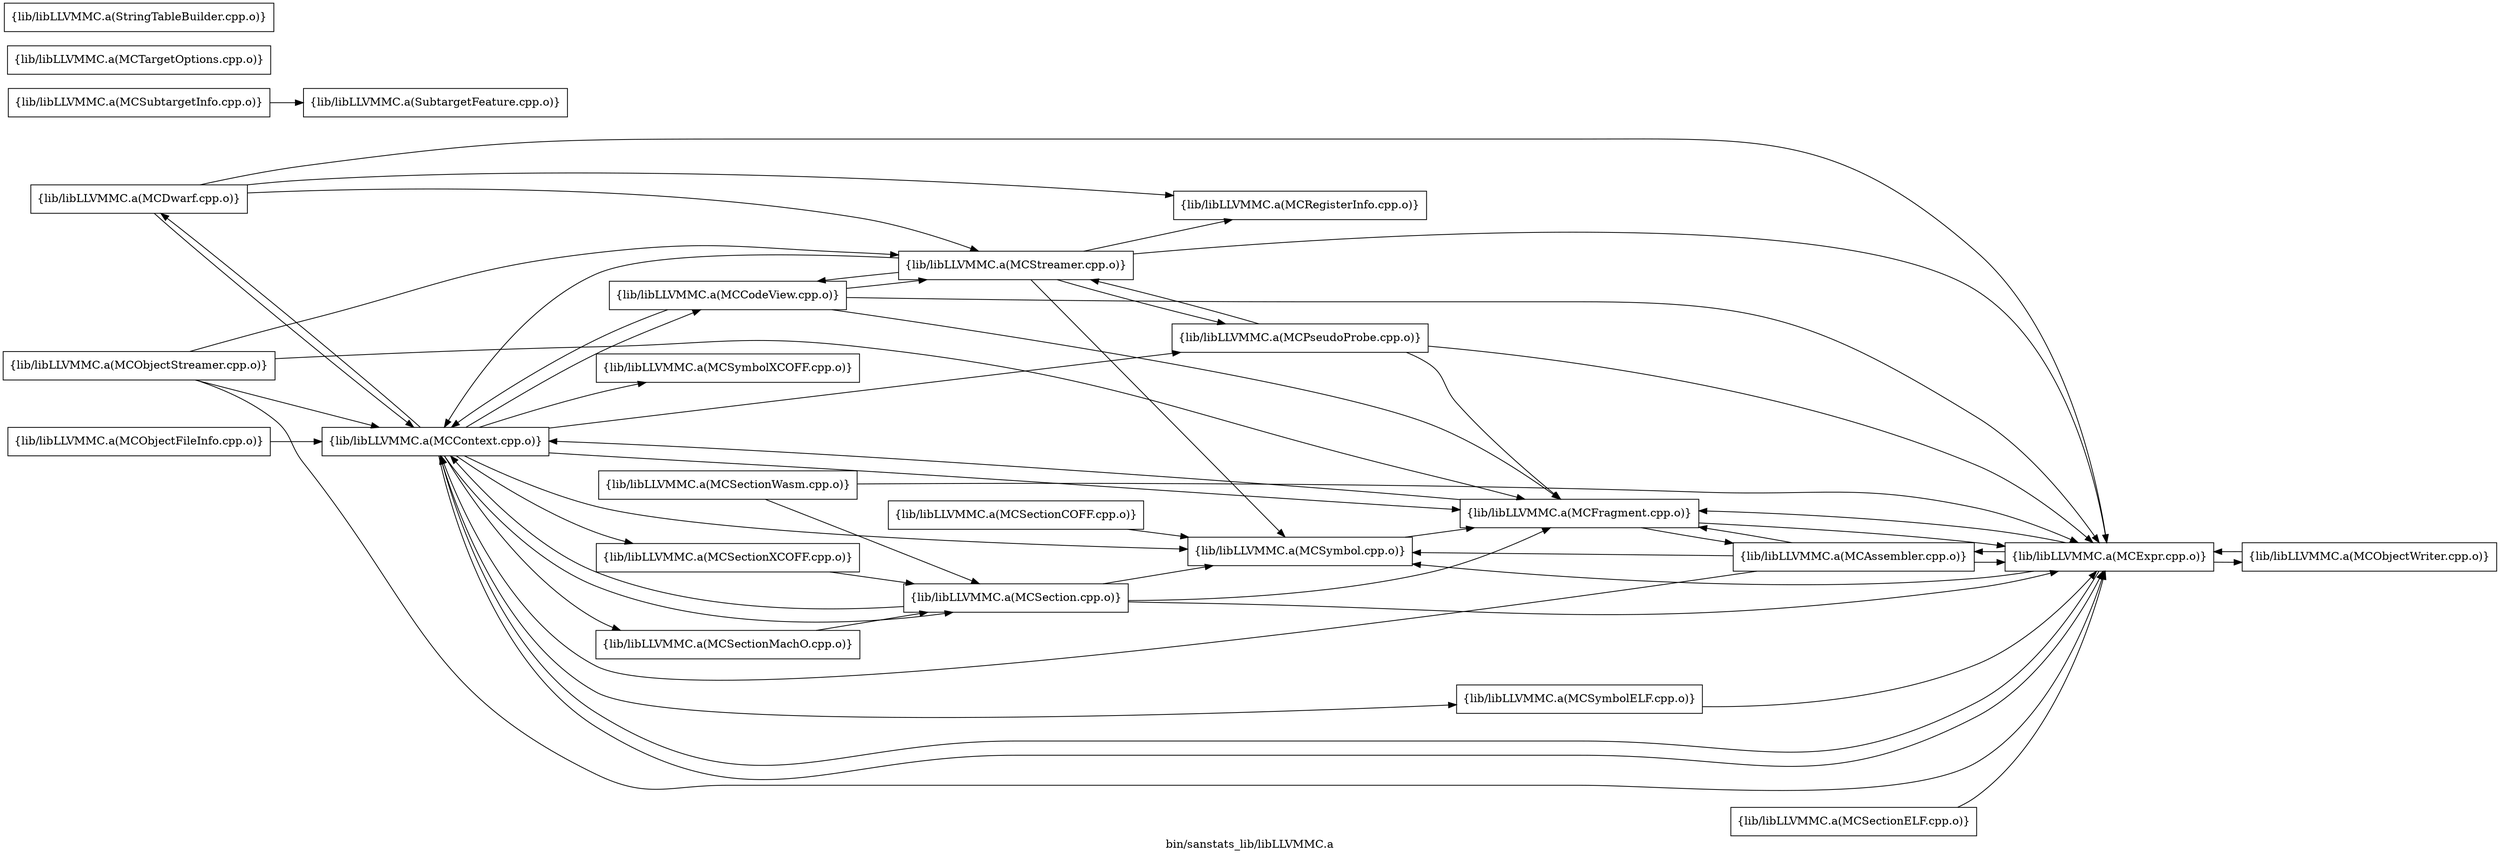 digraph "bin/sanstats_lib/libLLVMMC.a" {
	label="bin/sanstats_lib/libLLVMMC.a";
	rankdir=LR;

	Node0x5584de008708 [shape=record,shape=box,group=0,label="{lib/libLLVMMC.a(MCRegisterInfo.cpp.o)}"];
	Node0x5584de0086b8 [shape=record,shape=box,group=0,label="{lib/libLLVMMC.a(SubtargetFeature.cpp.o)}"];
	Node0x5584de00d898 [shape=record,shape=box,group=0,label="{lib/libLLVMMC.a(MCContext.cpp.o)}"];
	Node0x5584de00d898 -> Node0x5584de00e978;
	Node0x5584de00d898 -> Node0x5584de00ea18;
	Node0x5584de00d898 -> Node0x5584de00c678;
	Node0x5584de00d898 -> Node0x5584de011128;
	Node0x5584de00d898 -> Node0x5584de008ed8;
	Node0x5584de00d898 -> Node0x5584de009388;
	Node0x5584de00d898 -> Node0x5584de007fd8;
	Node0x5584de00d898 -> Node0x5584de00c088;
	Node0x5584de00d898 -> Node0x5584de0082f8;
	Node0x5584de00d898 -> Node0x5584de008118;
	Node0x5584de00d898 -> Node0x5584de007498;
	Node0x5584de0104a8 [shape=record,shape=box,group=0,label="{lib/libLLVMMC.a(MCObjectFileInfo.cpp.o)}"];
	Node0x5584de0104a8 -> Node0x5584de00d898;
	Node0x5584de00b868 [shape=record,shape=box,group=0,label="{lib/libLLVMMC.a(MCStreamer.cpp.o)}"];
	Node0x5584de00b868 -> Node0x5584de00e978;
	Node0x5584de00b868 -> Node0x5584de00d898;
	Node0x5584de00b868 -> Node0x5584de00c678;
	Node0x5584de00b868 -> Node0x5584de008ed8;
	Node0x5584de00b868 -> Node0x5584de008708;
	Node0x5584de00b868 -> Node0x5584de0082f8;
	Node0x5584de009568 [shape=record,shape=box,group=0,label="{lib/libLLVMMC.a(MCTargetOptions.cpp.o)}"];
	Node0x5584de00c678 [shape=record,shape=box,group=0,label="{lib/libLLVMMC.a(MCExpr.cpp.o)}"];
	Node0x5584de00c678 -> Node0x5584de00d898;
	Node0x5584de00c678 -> Node0x5584de0109f8;
	Node0x5584de00c678 -> Node0x5584de011128;
	Node0x5584de00c678 -> Node0x5584de00fc38;
	Node0x5584de00c678 -> Node0x5584de0082f8;
	Node0x5584de00e978 [shape=record,shape=box,group=0,label="{lib/libLLVMMC.a(MCCodeView.cpp.o)}"];
	Node0x5584de00e978 -> Node0x5584de00d898;
	Node0x5584de00e978 -> Node0x5584de00c678;
	Node0x5584de00e978 -> Node0x5584de011128;
	Node0x5584de00e978 -> Node0x5584de00b868;
	Node0x5584de00ea18 [shape=record,shape=box,group=0,label="{lib/libLLVMMC.a(MCDwarf.cpp.o)}"];
	Node0x5584de00ea18 -> Node0x5584de00d898;
	Node0x5584de00ea18 -> Node0x5584de00c678;
	Node0x5584de00ea18 -> Node0x5584de008708;
	Node0x5584de00ea18 -> Node0x5584de00b868;
	Node0x5584de007808 [shape=record,shape=box,group=0,label="{lib/libLLVMMC.a(MCSectionCOFF.cpp.o)}"];
	Node0x5584de007808 -> Node0x5584de0082f8;
	Node0x5584de007fd8 [shape=record,shape=box,group=0,label="{lib/libLLVMMC.a(MCSectionMachO.cpp.o)}"];
	Node0x5584de007fd8 -> Node0x5584de009388;
	Node0x5584de0082f8 [shape=record,shape=box,group=0,label="{lib/libLLVMMC.a(MCSymbol.cpp.o)}"];
	Node0x5584de0082f8 -> Node0x5584de011128;
	Node0x5584de011128 [shape=record,shape=box,group=0,label="{lib/libLLVMMC.a(MCFragment.cpp.o)}"];
	Node0x5584de011128 -> Node0x5584de00d898;
	Node0x5584de011128 -> Node0x5584de00c678;
	Node0x5584de011128 -> Node0x5584de0109f8;
	Node0x5584de008ed8 [shape=record,shape=box,group=0,label="{lib/libLLVMMC.a(MCPseudoProbe.cpp.o)}"];
	Node0x5584de008ed8 -> Node0x5584de00c678;
	Node0x5584de008ed8 -> Node0x5584de011128;
	Node0x5584de008ed8 -> Node0x5584de00b868;
	Node0x5584de009388 [shape=record,shape=box,group=0,label="{lib/libLLVMMC.a(MCSection.cpp.o)}"];
	Node0x5584de009388 -> Node0x5584de00d898;
	Node0x5584de009388 -> Node0x5584de00c678;
	Node0x5584de009388 -> Node0x5584de011128;
	Node0x5584de009388 -> Node0x5584de0082f8;
	Node0x5584de00c088 [shape=record,shape=box,group=0,label="{lib/libLLVMMC.a(MCSectionXCOFF.cpp.o)}"];
	Node0x5584de00c088 -> Node0x5584de009388;
	Node0x5584de008118 [shape=record,shape=box,group=0,label="{lib/libLLVMMC.a(MCSymbolELF.cpp.o)}"];
	Node0x5584de008118 -> Node0x5584de00c678;
	Node0x5584de007498 [shape=record,shape=box,group=0,label="{lib/libLLVMMC.a(MCSymbolXCOFF.cpp.o)}"];
	Node0x5584de0109f8 [shape=record,shape=box,group=0,label="{lib/libLLVMMC.a(MCAssembler.cpp.o)}"];
	Node0x5584de0109f8 -> Node0x5584de00d898;
	Node0x5584de0109f8 -> Node0x5584de00c678;
	Node0x5584de0109f8 -> Node0x5584de011128;
	Node0x5584de0109f8 -> Node0x5584de0082f8;
	Node0x5584de00fc38 [shape=record,shape=box,group=0,label="{lib/libLLVMMC.a(MCObjectWriter.cpp.o)}"];
	Node0x5584de00fc38 -> Node0x5584de00c678;
	Node0x5584de00ea68 [shape=record,shape=box,group=0,label="{lib/libLLVMMC.a(MCObjectStreamer.cpp.o)}"];
	Node0x5584de00ea68 -> Node0x5584de00d898;
	Node0x5584de00ea68 -> Node0x5584de00c678;
	Node0x5584de00ea68 -> Node0x5584de011128;
	Node0x5584de00ea68 -> Node0x5584de00b868;
	Node0x5584de0084d8 [shape=record,shape=box,group=0,label="{lib/libLLVMMC.a(MCSectionELF.cpp.o)}"];
	Node0x5584de0084d8 -> Node0x5584de00c678;
	Node0x5584de00b598 [shape=record,shape=box,group=0,label="{lib/libLLVMMC.a(MCSectionWasm.cpp.o)}"];
	Node0x5584de00b598 -> Node0x5584de00c678;
	Node0x5584de00b598 -> Node0x5584de009388;
	Node0x5584de00bae8 [shape=record,shape=box,group=0,label="{lib/libLLVMMC.a(MCSubtargetInfo.cpp.o)}"];
	Node0x5584de00bae8 -> Node0x5584de0086b8;
	Node0x5584de0095b8 [shape=record,shape=box,group=0,label="{lib/libLLVMMC.a(StringTableBuilder.cpp.o)}"];
}
